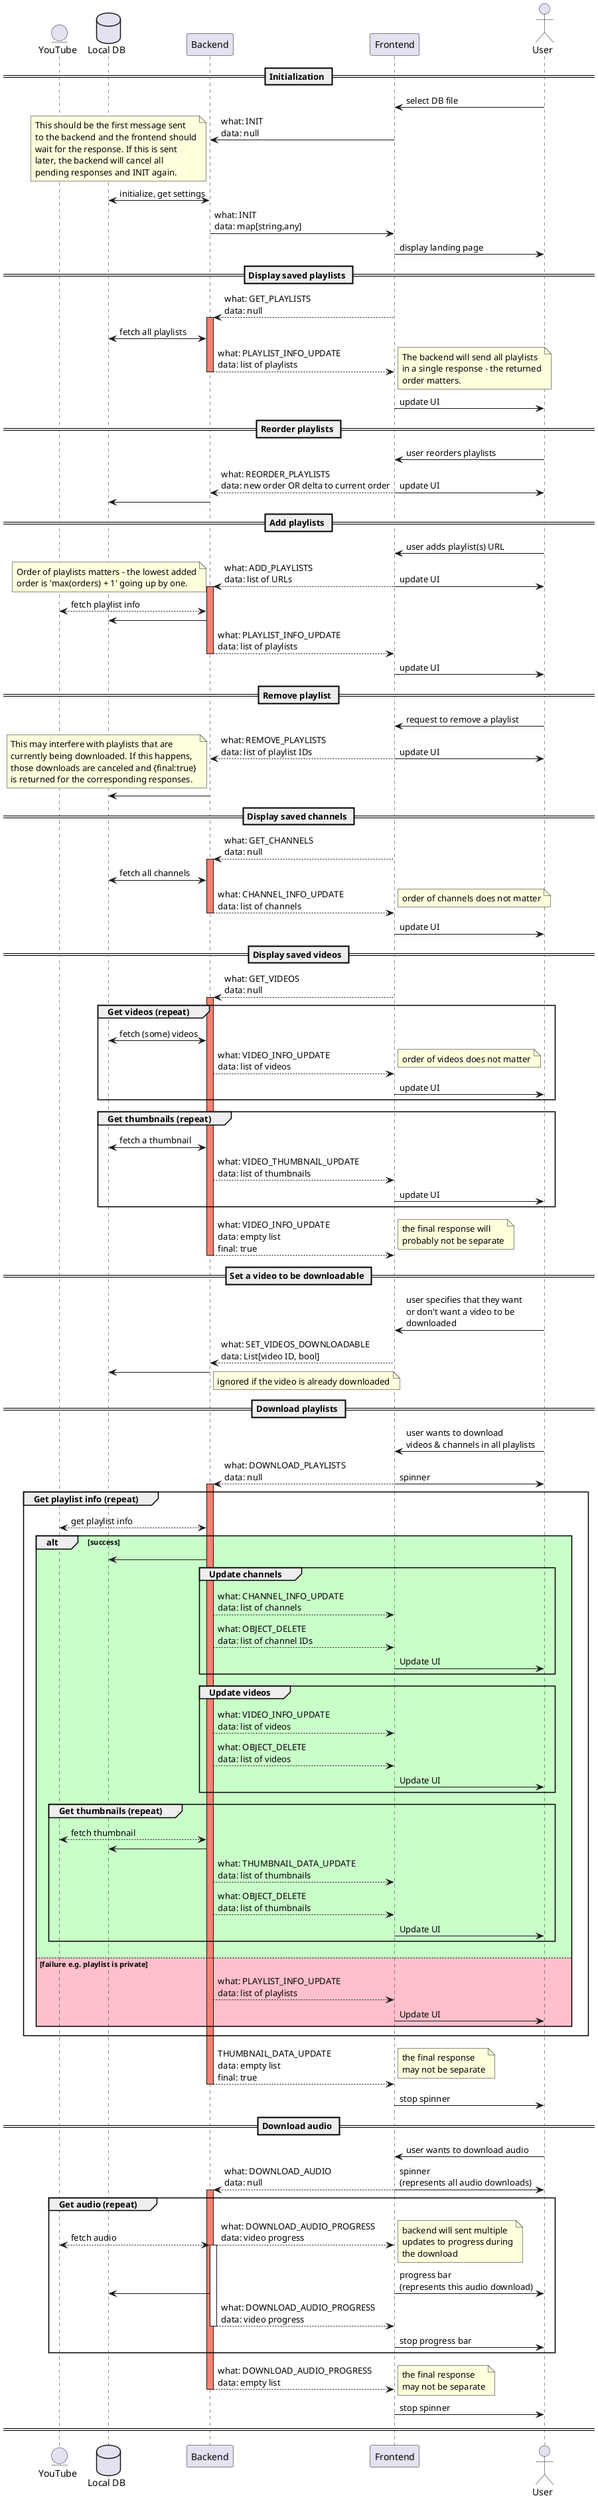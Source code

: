 @startuml Requests

!pragma teoz true

Entity YouTube as YT
database "Local DB" as DB
participant Backend as BE
participant Frontend as FE
actor User

== Initialization ==

User -> FE: select DB file
FE -> BE: what: INIT\ndata: null
note left
    This should be the first message sent
    to the backend and the frontend should
    wait for the response. If this is sent
    later, the backend will cancel all
    pending responses and INIT again.
end note
BE <-> DB: initialize, get settings
BE -> FE: what: INIT\ndata: map[string,any]
FE -> User: display landing page

== Display saved playlists ==

FE --> BE ++ #Salmon: what: GET_PLAYLISTS\ndata: null
BE <-> DB: fetch all playlists
BE --> FE --: what: PLAYLIST_INFO_UPDATE\ndata: list of playlists
note right
    The backend will send all playlists
    in a single response - the returned
    order matters.
end note
FE -> User: update UI


== Reorder playlists ==

User -> FE: user reorders playlists
FE -> User: update UI
& FE --> BE: what: REORDER_PLAYLISTS\ndata: new order OR delta to current order
BE -> DB

== Add playlists ==

User -> FE: user adds playlist(s) URL
FE -> User: update UI
& FE --> BE ++ #Salmon: what: ADD_PLAYLISTS\ndata: list of URLs
note left
    Order of playlists matters - the lowest added
    order is 'max(orders) + 1' going up by one.
end note
BE <--> YT: fetch playlist info
BE -> DB
BE --> FE --: what: PLAYLIST_INFO_UPDATE\ndata: list of playlists
FE -> User: update UI

== Remove playlist ==

User -> FE: request to remove a playlist
FE -> User: update UI
& FE --> BE: what: REMOVE_PLAYLISTS\ndata: list of playlist IDs
note left
    This may interfere with playlists that are
    currently being downloaded. If this happens,
    those downloads are canceled and {final:true}
    is returned for the corresponding responses.
end note
BE -> DB

== Display saved channels ==

FE --> BE ++ #Salmon: what: GET_CHANNELS\ndata: null
BE <-> DB: fetch all channels
BE --> FE --: what: CHANNEL_INFO_UPDATE\ndata: list of channels
note right: order of channels does not matter
FE -> User: update UI

== Display saved videos ==

FE --> BE ++ #Salmon: what: GET_VIDEOS\ndata: null
group Get videos (repeat)
    BE <-> DB: fetch (some) videos
    BE --> FE: what: VIDEO_INFO_UPDATE\ndata: list of videos
    note right: order of videos does not matter
    FE -> User: update UI
end
group Get thumbnails (repeat)
    BE <-> DB: fetch a thumbnail
    BE --> FE: what: VIDEO_THUMBNAIL_UPDATE\ndata: list of thumbnails
    FE -> User: update UI
end
BE --> FE --: what: VIDEO_INFO_UPDATE\ndata: empty list\nfinal: true
note right
    the final response will
    probably not be separate
end note

== Set a video to be downloadable ==
User -> FE: user specifies that they want\nor don't want a video to be\ndownloaded
FE --> BE: what: SET_VIDEOS_DOWNLOADABLE\ndata: List[video ID, bool]
BE -> DB
note right: ignored if the video is already downloaded

== Download playlists ==

User -> FE: user wants to download\nvideos & channels in all playlists
FE --> BE ++ #Salmon: what: DOWNLOAD_PLAYLISTS\ndata: null
& FE -> User: spinner
group Get playlist info (repeat)
    BE <--> YT: get playlist info
    alt #TECHNOLOGY success
        BE -> DB
        group Update channels
            BE --> FE: what: CHANNEL_INFO_UPDATE\ndata: list of channels
            BE --> FE: what: OBJECT_DELETE\ndata: list of channel IDs
            FE -> User: Update UI
        end
        group Update videos
            BE --> FE: what: VIDEO_INFO_UPDATE\ndata: list of videos
            BE --> FE: what: OBJECT_DELETE\ndata: list of videos
            FE -> User: Update UI
        end
        group Get thumbnails (repeat)
            BE <--> YT: fetch thumbnail
            BE -> DB
            BE --> FE: what: THUMBNAIL_DATA_UPDATE\ndata: list of thumbnails
            BE --> FE: what: OBJECT_DELETE\ndata: list of thumbnails
            FE -> User: Update UI
        end
    else #Pink failure e.g. playlist is private
        BE --> FE: what: PLAYLIST_INFO_UPDATE\ndata: list of playlists
        FE -> User: Update UI
    end
end
BE --> FE --: THUMBNAIL_DATA_UPDATE\ndata: empty list\nfinal: true
note right
    the final response
    may not be separate
end note
FE -> User: stop spinner

== Download audio ==

User -> FE: user wants to download audio
FE -> User: spinner\n(represents all audio downloads)
& FE --> BE ++ #Salmon: what: DOWNLOAD_AUDIO\ndata: null
group Get audio (repeat)
    BE <--> YT: fetch audio
    & BE --> FE: what: DOWNLOAD_AUDIO_PROGRESS\ndata: video progress
    activate BE #Maroon
    note right
        backend will sent multiple
        updates to progress during
        the download
    end note
    FE -> User: progress bar\n(represents this audio download)
    & BE -> DB
    BE --> FE: what: DOWNLOAD_AUDIO_PROGRESS\ndata: video progress
    deactivate BE
    FE -> User: stop progress bar
end
BE --> FE --: what: DOWNLOAD_AUDIO_PROGRESS\ndata: empty list
note right
    the final response
    may not be separate
end note
FE -> User: stop spinner

====

@enduml
